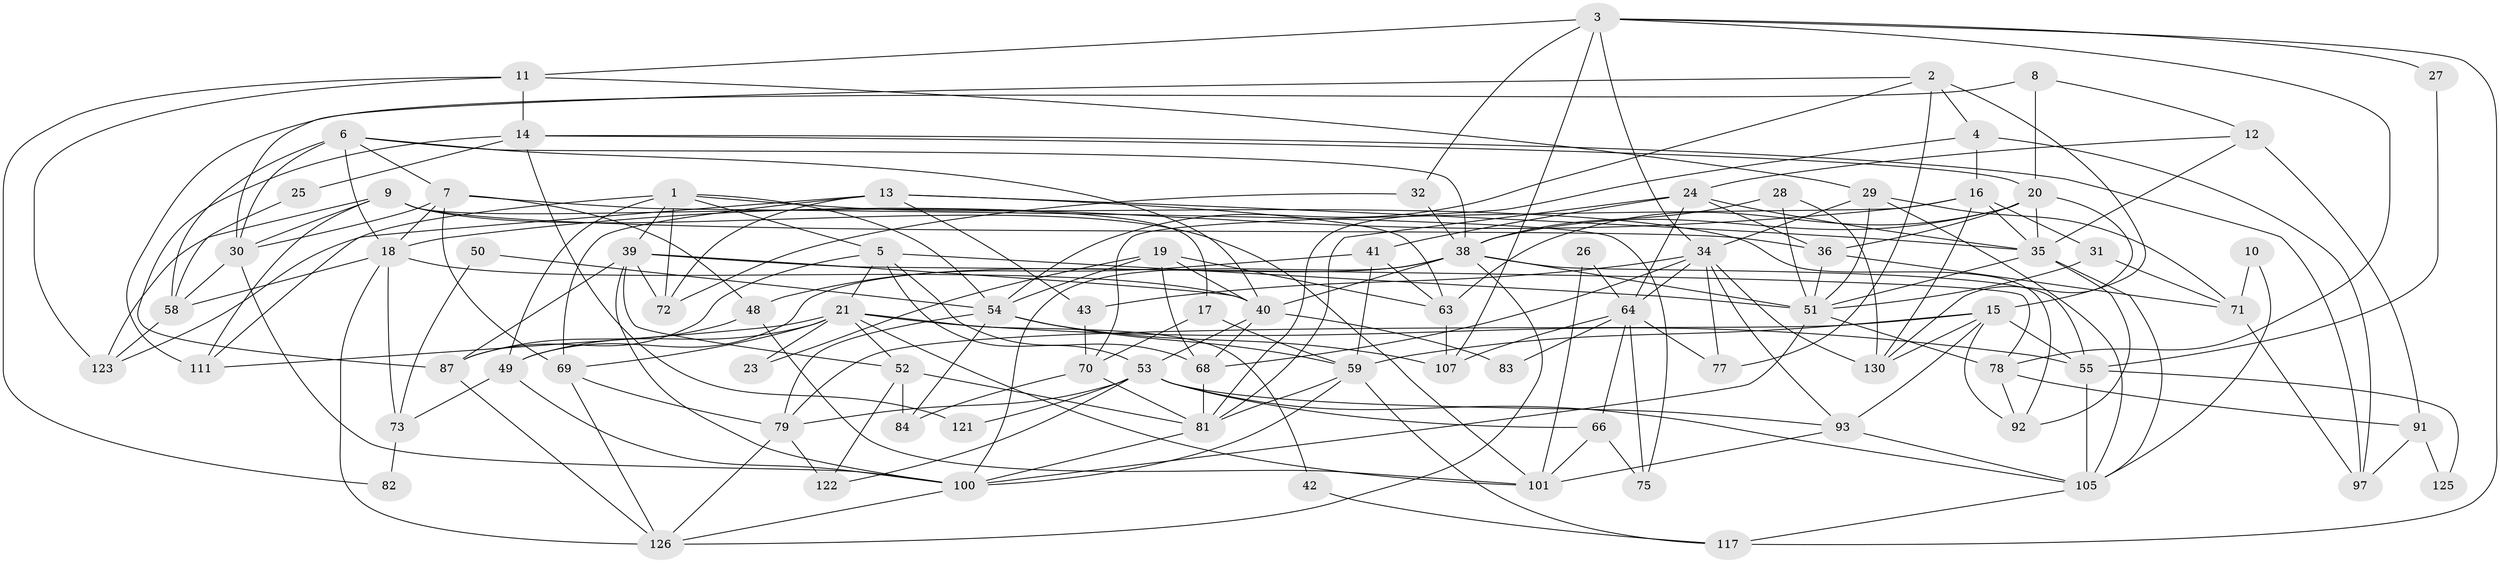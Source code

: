 // original degree distribution, {4: 0.2076923076923077, 5: 0.2, 6: 0.11538461538461539, 3: 0.3076923076923077, 2: 0.13076923076923078, 7: 0.023076923076923078, 8: 0.007692307692307693, 9: 0.007692307692307693}
// Generated by graph-tools (version 1.1) at 2025/41/03/06/25 10:41:58]
// undirected, 84 vertices, 209 edges
graph export_dot {
graph [start="1"]
  node [color=gray90,style=filled];
  1 [super="+46"];
  2 [super="+22"];
  3 [super="+106"];
  4;
  5 [super="+74"];
  6 [super="+60"];
  7 [super="+85"];
  8;
  9 [super="+86"];
  10;
  11 [super="+114"];
  12;
  13 [super="+37"];
  14 [super="+124"];
  15 [super="+33"];
  16 [super="+65"];
  17;
  18 [super="+98"];
  19 [super="+57"];
  20 [super="+120"];
  21 [super="+112"];
  23;
  24 [super="+47"];
  25;
  26;
  27;
  28;
  29;
  30 [super="+62"];
  31;
  32;
  34 [super="+67"];
  35 [super="+45"];
  36 [super="+76"];
  38 [super="+110"];
  39 [super="+44"];
  40 [super="+56"];
  41;
  42;
  43;
  48 [super="+102"];
  49 [super="+89"];
  50;
  51 [super="+80"];
  52;
  53 [super="+129"];
  54 [super="+95"];
  55 [super="+104"];
  58 [super="+88"];
  59 [super="+61"];
  63;
  64 [super="+115"];
  66;
  68 [super="+90"];
  69;
  70 [super="+103"];
  71;
  72;
  73;
  75;
  77;
  78;
  79 [super="+94"];
  81 [super="+119"];
  82 [super="+109"];
  83;
  84;
  87;
  91 [super="+113"];
  92 [super="+96"];
  93 [super="+99"];
  97;
  100 [super="+116"];
  101;
  105 [super="+108"];
  107;
  111 [super="+127"];
  117 [super="+118"];
  121;
  122;
  123 [super="+128"];
  125;
  126;
  130;
  1 -- 39;
  1 -- 49;
  1 -- 92;
  1 -- 5;
  1 -- 54;
  1 -- 72;
  1 -- 111;
  2 -- 30;
  2 -- 77;
  2 -- 54;
  2 -- 4;
  2 -- 15;
  3 -- 32;
  3 -- 27;
  3 -- 78;
  3 -- 34;
  3 -- 11;
  3 -- 107;
  3 -- 117;
  4 -- 81;
  4 -- 97;
  4 -- 16;
  5 -- 51;
  5 -- 68;
  5 -- 21;
  5 -- 87;
  5 -- 53;
  6 -- 30 [weight=2];
  6 -- 7;
  6 -- 38;
  6 -- 18;
  6 -- 40;
  6 -- 58;
  7 -- 18;
  7 -- 30;
  7 -- 75;
  7 -- 48;
  7 -- 69;
  8 -- 12;
  8 -- 111;
  8 -- 20;
  9 -- 101;
  9 -- 17;
  9 -- 30;
  9 -- 111;
  9 -- 36;
  9 -- 123;
  10 -- 71;
  10 -- 105;
  11 -- 82;
  11 -- 14;
  11 -- 29;
  11 -- 123;
  12 -- 24;
  12 -- 91;
  12 -- 35;
  13 -- 35;
  13 -- 69;
  13 -- 43;
  13 -- 63;
  13 -- 123;
  13 -- 72;
  14 -- 87;
  14 -- 97;
  14 -- 121;
  14 -- 25;
  14 -- 20;
  15 -- 130;
  15 -- 92;
  15 -- 79;
  15 -- 55;
  15 -- 59;
  15 -- 93 [weight=2];
  16 -- 130;
  16 -- 18;
  16 -- 31;
  16 -- 70;
  16 -- 35;
  17 -- 59;
  17 -- 70;
  18 -- 126;
  18 -- 40;
  18 -- 73;
  18 -- 58;
  19 -- 68;
  19 -- 63;
  19 -- 23;
  19 -- 54;
  19 -- 40;
  20 -- 130;
  20 -- 36;
  20 -- 63;
  20 -- 35;
  20 -- 38;
  21 -- 101;
  21 -- 111;
  21 -- 49;
  21 -- 52;
  21 -- 69;
  21 -- 55;
  21 -- 23;
  21 -- 42;
  24 -- 36;
  24 -- 64;
  24 -- 81;
  24 -- 35;
  24 -- 41;
  25 -- 58;
  26 -- 101;
  26 -- 64;
  27 -- 55;
  28 -- 130;
  28 -- 38;
  28 -- 51;
  29 -- 34;
  29 -- 71;
  29 -- 105;
  29 -- 51;
  30 -- 100;
  30 -- 58;
  31 -- 51;
  31 -- 71;
  32 -- 72;
  32 -- 38;
  34 -- 130;
  34 -- 43;
  34 -- 77;
  34 -- 68;
  34 -- 64;
  34 -- 93;
  35 -- 51;
  35 -- 105;
  35 -- 92;
  36 -- 71;
  36 -- 51;
  38 -- 100;
  38 -- 49;
  38 -- 40;
  38 -- 51;
  38 -- 55;
  38 -- 126;
  39 -- 87;
  39 -- 52;
  39 -- 72;
  39 -- 100;
  39 -- 78;
  39 -- 40;
  40 -- 83;
  40 -- 68;
  40 -- 53;
  41 -- 63;
  41 -- 59;
  41 -- 48;
  42 -- 117;
  43 -- 70;
  48 -- 101;
  48 -- 87;
  49 -- 73;
  49 -- 100;
  50 -- 54;
  50 -- 73;
  51 -- 78;
  51 -- 100;
  52 -- 122;
  52 -- 84;
  52 -- 81;
  53 -- 121;
  53 -- 105;
  53 -- 66;
  53 -- 122;
  53 -- 93;
  53 -- 79;
  54 -- 84;
  54 -- 107;
  54 -- 59;
  54 -- 79;
  55 -- 105;
  55 -- 125;
  58 -- 123;
  59 -- 117;
  59 -- 100;
  59 -- 81;
  63 -- 107;
  64 -- 107;
  64 -- 66;
  64 -- 75;
  64 -- 83;
  64 -- 77;
  66 -- 75;
  66 -- 101;
  68 -- 81;
  69 -- 126;
  69 -- 79;
  70 -- 84;
  70 -- 81;
  71 -- 97;
  73 -- 82;
  78 -- 91 [weight=2];
  78 -- 92;
  79 -- 126;
  79 -- 122;
  81 -- 100;
  87 -- 126;
  91 -- 125;
  91 -- 97;
  93 -- 101;
  93 -- 105;
  100 -- 126;
  105 -- 117;
}
